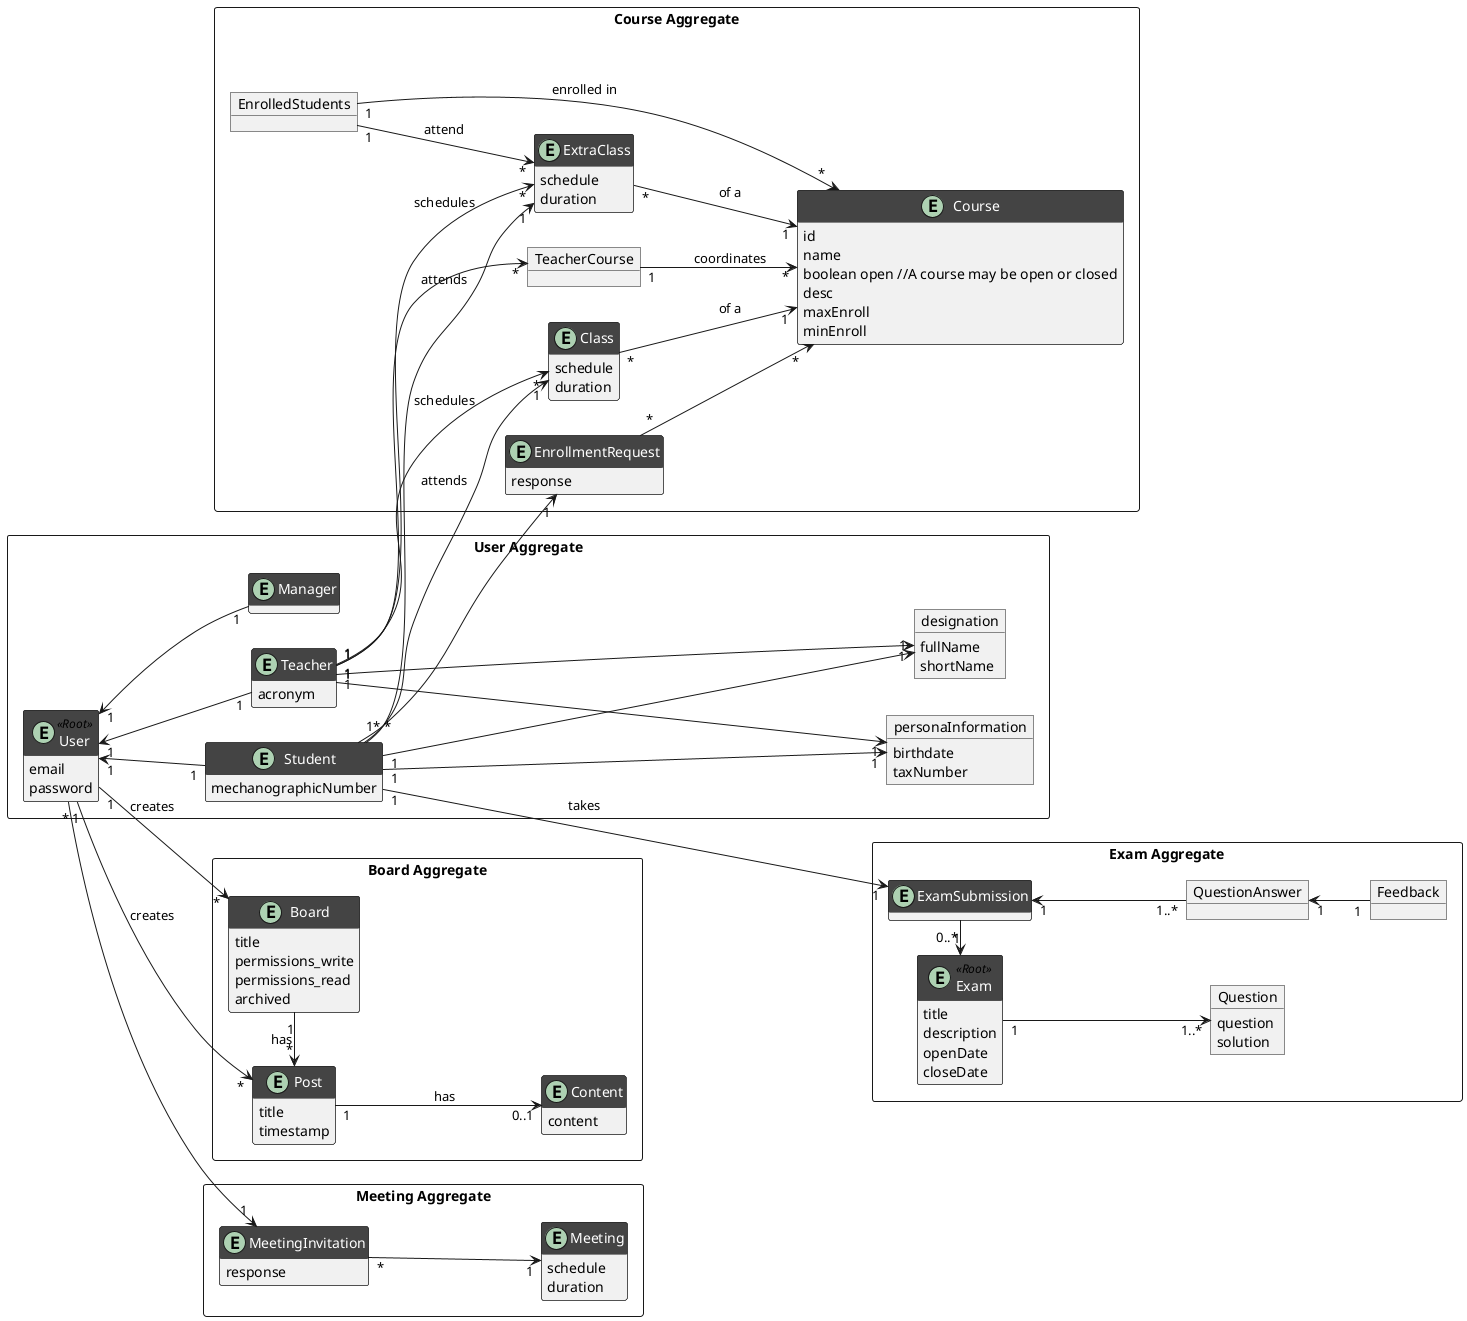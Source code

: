 @startuml
hide methods
left to right direction
skinparam classAttributeIconSize 0
skinparam classFontColor automatic
skinparam classHeaderBackgroundColor #4

'//--//--//--//--//--/ User /--//--//--//--//--//--//

package "User Aggregate" <<Rectangle>> {

    Entity User <<Root>> {
        email
        password
    }

    Object designation {
        fullName
        shortName
    }

    Entity Teacher {
        acronym
    }

    Entity Student {
        mechanographicNumber
    }

    Entity Manager {
    }

    Object personaInformation {
        birthdate
        taxNumber
    }

    User "1" <-- "1" Teacher
    User "1" <-- "1" Student
    User "1" <-- "1" Manager

    Teacher "1" ---> "1" designation
    Student "1" ---> "1" designation
    Teacher "1" ---> "1" personaInformation
    Student "1" ---> "1" personaInformation
}


'//--//--//--//--//--/ Exam /--//--//--//--//--//--//

package "Exam Aggregate" <<Rectangle>> {

    Entity Exam <<Root>> {
        title
        description
        openDate
        closeDate
    }

    Object Question {
        question
        solution
    }

    Object Feedback {
    }

    Entity ExamSubmission {
    }

    Object QuestionAnswer {
    }

}

    Exam "1" --> "1..*" Question
    Exam "1" <- "0..*" ExamSubmission
    Student "1"--->"1" ExamSubmission : takes
    QuestionAnswer "1"<--"1" Feedback
    ExamSubmission "1"<--"1..*" QuestionAnswer


'//--//--//--//--//--/ Board /--//--//--//--//--//--//
package "Board Aggregate" <<Rectangle>> {
    Entity Board
    {
        title
        permissions_write
        permissions_read
        archived
    }

    'Entity Column
    '{
    '    id
    '    title
    '}
    '
    'Entity Row
    '{
    '    id
    '    title
    '}

    Entity Post
    {
        title
    '    author
        timestamp
    }

    Entity Content
    {
        content
    }
}

    User "1" -> "*" Board : creates
    'Board "1" ----> "*" Column : has
    'Board "1" ----> "*" Row : has
    Board "1" -> "*" Post : has
    'Post "*" ----> "1" Column : is in
    'Post "*" ----> "1" Row : is in
    User "1" --> "*" Post : creates
    Post "1" --> "0..1" Content : has

'//--//--//--//--//--/ Meeting /--//--//--//--//--//--//
package "Meeting Aggregate" <<Rectangle>> {
    Entity Meeting
    {
        schedule
        duration
    }
    Entity MeetingInvitation {
    response
    }


    User "*" --> "1" MeetingInvitation
    MeetingInvitation "*" --> "1" Meeting
}
'//--//--//--//--//--/ Course /--//--//--//--//--//--//
package "Course Aggregate" <<Rectangle>> {
Entity Course
{
    id
    name
    boolean open //A course may be open or closed
    desc
    maxEnroll
    minEnroll
}

Entity Class
{
    schedule
    duration
}

Entity ExtraClass
{
    schedule
    duration
}


Entity EnrollmentRequest
{
    response
}

Object EnrolledStudents {
}

Object TeacherCourse{
}
}

Class "*" --> "1" Course : of a
ExtraClass "*" --> "1" Course : of a
EnrollmentRequest "*" --> "*" Course
Student "1" --> "1" EnrollmentRequest
Student "*" --> "1" Class : attends
Student "*" --> "1" ExtraClass : attends
Teacher "1" --> "*" Class : schedules
Teacher "1" --> "*" ExtraClass : schedules
Teacher "1" --> "*" TeacherCourse
TeacherCourse "1" --> "*" Course : coordinates
'Manager "1" ----> "*" EnrollmentRequest : approves
EnrolledStudents "1" --> "*" Course : enrolled in
EnrolledStudents "1" --> "*" ExtraClass : attend



@enduml